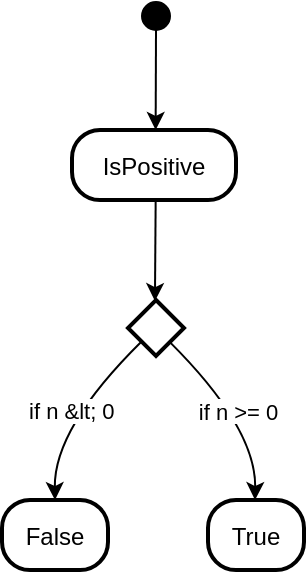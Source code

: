 <mxfile version="24.8.6">
  <diagram name="Page-1" id="F0tBaGOc9CdoP7--shSv">
    <mxGraphModel>
      <root>
        <mxCell id="0" />
        <mxCell id="1" parent="0" />
        <mxCell id="2" value="" style="rhombus;strokeWidth=2;whiteSpace=wrap;" vertex="1" parent="1">
          <mxGeometry x="82" y="157" width="28" height="28" as="geometry" />
        </mxCell>
        <mxCell id="3" value="" style="ellipse;fillColor=strokeColor;" vertex="1" parent="1">
          <mxGeometry x="89" y="8" width="14" height="14" as="geometry" />
        </mxCell>
        <mxCell id="4" value="IsPositive" style="rounded=1;arcSize=40;strokeWidth=2" vertex="1" parent="1">
          <mxGeometry x="54" y="72" width="82" height="35" as="geometry" />
        </mxCell>
        <mxCell id="5" value="False" style="rounded=1;arcSize=40;strokeWidth=2" vertex="1" parent="1">
          <mxGeometry x="19" y="257" width="53" height="35" as="geometry" />
        </mxCell>
        <mxCell id="6" value="True" style="rounded=1;arcSize=40;strokeWidth=2" vertex="1" parent="1">
          <mxGeometry x="122" y="257" width="48" height="35" as="geometry" />
        </mxCell>
        <mxCell id="7" value="" style="curved=1;startArrow=none;;exitX=0.47;exitY=1;entryX=0.51;entryY=0;" edge="1" parent="1" source="3" target="4">
          <mxGeometry relative="1" as="geometry">
            <Array as="points" />
          </mxGeometry>
        </mxCell>
        <mxCell id="8" value="" style="curved=1;startArrow=none;;exitX=0.51;exitY=0.99;entryX=0.48;entryY=-0.01;" edge="1" parent="1" source="4" target="2">
          <mxGeometry relative="1" as="geometry">
            <Array as="points" />
          </mxGeometry>
        </mxCell>
        <mxCell id="9" value="if n &amp;lt; 0" style="curved=1;startArrow=none;;exitX=-0.02;exitY=0.99;entryX=0.5;entryY=0.01;" edge="1" parent="1" source="2" target="5">
          <mxGeometry relative="1" as="geometry">
            <Array as="points">
              <mxPoint x="45" y="221" />
            </Array>
          </mxGeometry>
        </mxCell>
        <mxCell id="10" value="if n &gt;= 0" style="curved=1;startArrow=none;;exitX=0.98;exitY=0.99;entryX=0.49;entryY=0.01;" edge="1" parent="1" source="2" target="6">
          <mxGeometry relative="1" as="geometry">
            <Array as="points">
              <mxPoint x="146" y="221" />
            </Array>
          </mxGeometry>
        </mxCell>
      </root>
    </mxGraphModel>
  </diagram>
</mxfile>
